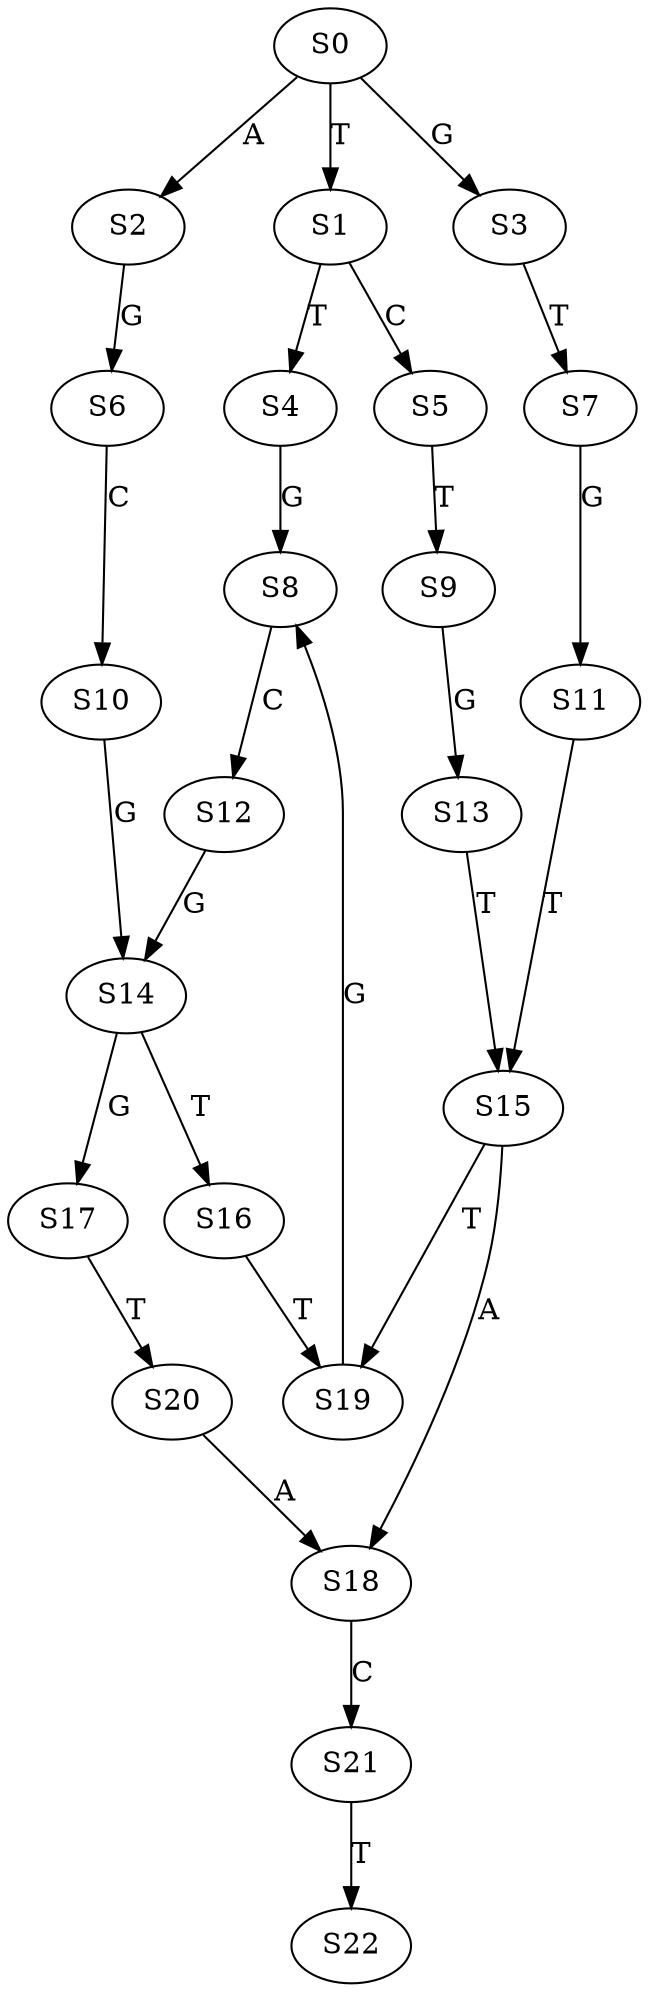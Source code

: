 strict digraph  {
	S0 -> S1 [ label = T ];
	S0 -> S2 [ label = A ];
	S0 -> S3 [ label = G ];
	S1 -> S4 [ label = T ];
	S1 -> S5 [ label = C ];
	S2 -> S6 [ label = G ];
	S3 -> S7 [ label = T ];
	S4 -> S8 [ label = G ];
	S5 -> S9 [ label = T ];
	S6 -> S10 [ label = C ];
	S7 -> S11 [ label = G ];
	S8 -> S12 [ label = C ];
	S9 -> S13 [ label = G ];
	S10 -> S14 [ label = G ];
	S11 -> S15 [ label = T ];
	S12 -> S14 [ label = G ];
	S13 -> S15 [ label = T ];
	S14 -> S16 [ label = T ];
	S14 -> S17 [ label = G ];
	S15 -> S18 [ label = A ];
	S15 -> S19 [ label = T ];
	S16 -> S19 [ label = T ];
	S17 -> S20 [ label = T ];
	S18 -> S21 [ label = C ];
	S19 -> S8 [ label = G ];
	S20 -> S18 [ label = A ];
	S21 -> S22 [ label = T ];
}
